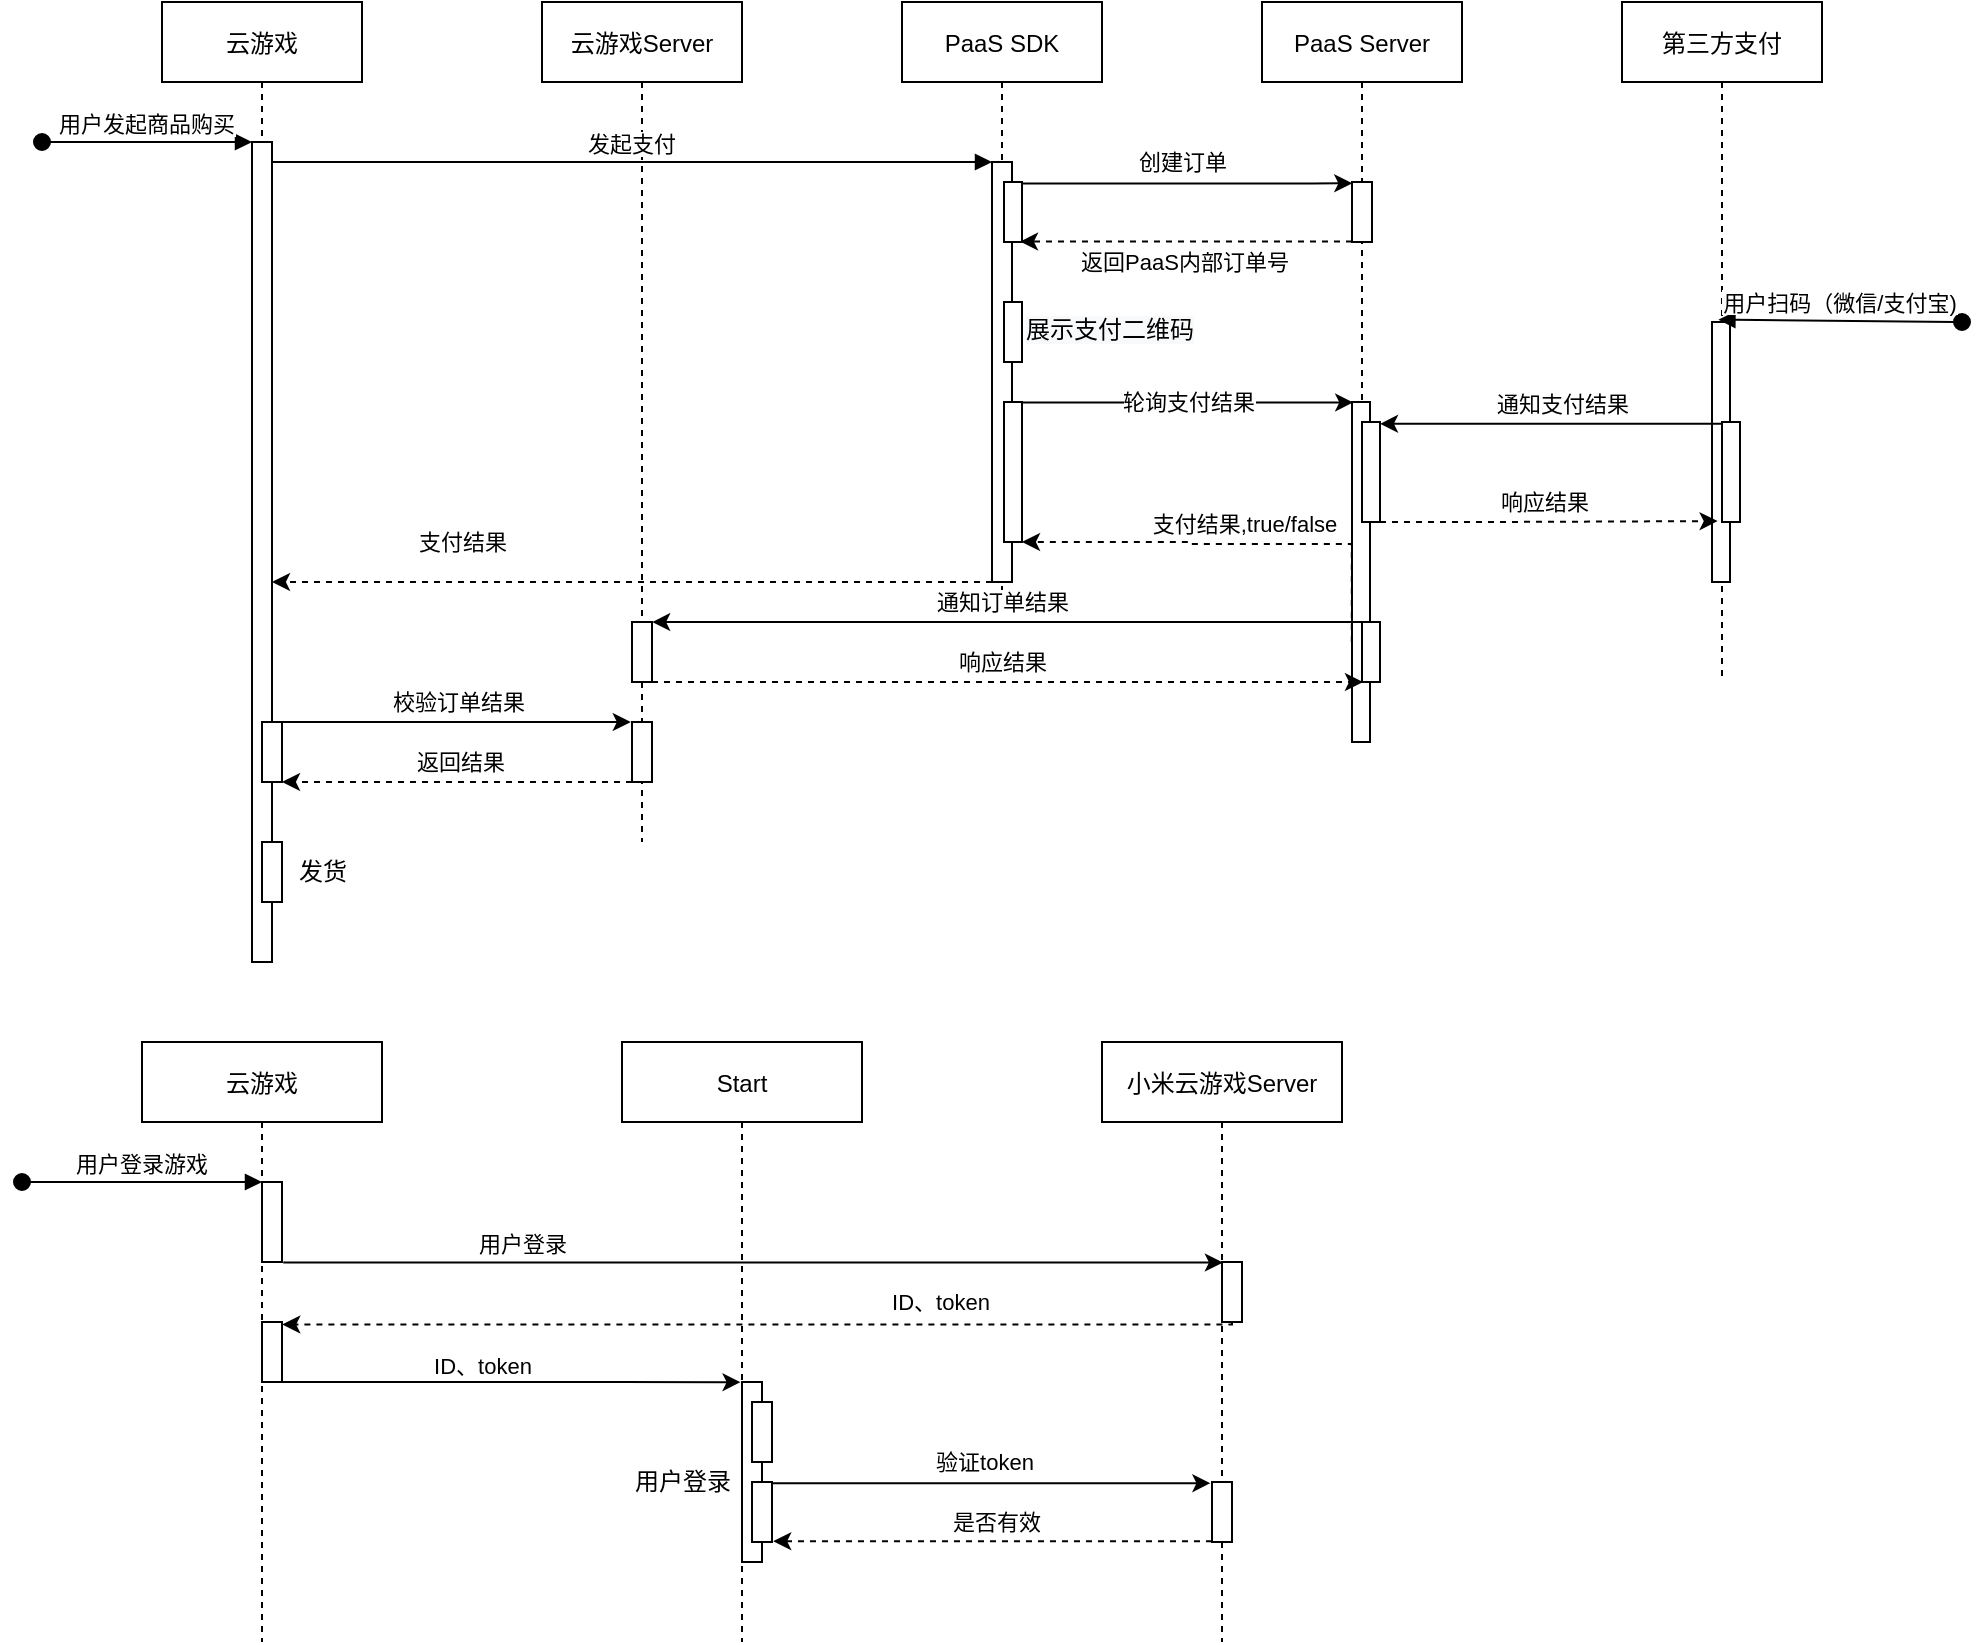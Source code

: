 <mxfile version="17.4.0" type="github">
  <diagram id="kgpKYQtTHZ0yAKxKKP6v" name="Page-1">
    <mxGraphModel dx="1799" dy="702" grid="1" gridSize="10" guides="1" tooltips="1" connect="1" arrows="1" fold="1" page="1" pageScale="1" pageWidth="850" pageHeight="1100" math="0" shadow="0">
      <root>
        <mxCell id="0" />
        <mxCell id="1" parent="0" />
        <mxCell id="3nuBFxr9cyL0pnOWT2aG-1" value="云游戏" style="shape=umlLifeline;perimeter=lifelinePerimeter;container=1;collapsible=0;recursiveResize=0;rounded=0;shadow=0;strokeWidth=1;" parent="1" vertex="1">
          <mxGeometry x="-100" y="40" width="100" height="480" as="geometry" />
        </mxCell>
        <mxCell id="3nuBFxr9cyL0pnOWT2aG-2" value="" style="points=[];perimeter=orthogonalPerimeter;rounded=0;shadow=0;strokeWidth=1;" parent="3nuBFxr9cyL0pnOWT2aG-1" vertex="1">
          <mxGeometry x="45" y="70" width="10" height="410" as="geometry" />
        </mxCell>
        <mxCell id="3nuBFxr9cyL0pnOWT2aG-3" value="用户发起商品购买" style="verticalAlign=bottom;startArrow=oval;endArrow=block;startSize=8;shadow=0;strokeWidth=1;" parent="3nuBFxr9cyL0pnOWT2aG-1" target="3nuBFxr9cyL0pnOWT2aG-2" edge="1">
          <mxGeometry relative="1" as="geometry">
            <mxPoint x="-60" y="70" as="sourcePoint" />
          </mxGeometry>
        </mxCell>
        <mxCell id="BVIRtQcblCjaV8nDNNIN-35" value="" style="points=[];perimeter=orthogonalPerimeter;rounded=0;shadow=0;strokeWidth=1;" parent="3nuBFxr9cyL0pnOWT2aG-1" vertex="1">
          <mxGeometry x="50" y="360" width="10" height="30" as="geometry" />
        </mxCell>
        <mxCell id="BVIRtQcblCjaV8nDNNIN-39" value="" style="points=[];perimeter=orthogonalPerimeter;rounded=0;shadow=0;strokeWidth=1;" parent="3nuBFxr9cyL0pnOWT2aG-1" vertex="1">
          <mxGeometry x="50" y="420" width="10" height="30" as="geometry" />
        </mxCell>
        <mxCell id="BVIRtQcblCjaV8nDNNIN-40" value="发货" style="text;html=1;align=center;verticalAlign=middle;resizable=0;points=[];autosize=1;strokeColor=none;fillColor=none;" parent="3nuBFxr9cyL0pnOWT2aG-1" vertex="1">
          <mxGeometry x="60" y="425" width="40" height="20" as="geometry" />
        </mxCell>
        <mxCell id="3nuBFxr9cyL0pnOWT2aG-5" value="PaaS SDK" style="shape=umlLifeline;perimeter=lifelinePerimeter;container=1;collapsible=0;recursiveResize=0;rounded=0;shadow=0;strokeWidth=1;" parent="1" vertex="1">
          <mxGeometry x="270" y="40" width="100" height="300" as="geometry" />
        </mxCell>
        <mxCell id="3nuBFxr9cyL0pnOWT2aG-6" value="" style="points=[];perimeter=orthogonalPerimeter;rounded=0;shadow=0;strokeWidth=1;" parent="3nuBFxr9cyL0pnOWT2aG-5" vertex="1">
          <mxGeometry x="45" y="80" width="10" height="210" as="geometry" />
        </mxCell>
        <mxCell id="BVIRtQcblCjaV8nDNNIN-3" value="" style="points=[];perimeter=orthogonalPerimeter;rounded=0;shadow=0;strokeWidth=1;" parent="3nuBFxr9cyL0pnOWT2aG-5" vertex="1">
          <mxGeometry x="51" y="90" width="9" height="30" as="geometry" />
        </mxCell>
        <mxCell id="BVIRtQcblCjaV8nDNNIN-6" value="" style="points=[];perimeter=orthogonalPerimeter;rounded=0;shadow=0;strokeWidth=1;" parent="3nuBFxr9cyL0pnOWT2aG-5" vertex="1">
          <mxGeometry x="51" y="150" width="9" height="30" as="geometry" />
        </mxCell>
        <mxCell id="BVIRtQcblCjaV8nDNNIN-9" value="&lt;meta charset=&quot;utf-8&quot;&gt;&lt;span style=&quot;color: rgb(0, 0, 0); font-family: helvetica; font-size: 12px; font-style: normal; font-weight: 400; letter-spacing: normal; text-align: center; text-indent: 0px; text-transform: none; word-spacing: 0px; background-color: rgb(248, 249, 250); display: inline; float: none;&quot;&gt;展示支付二维码&lt;/span&gt;" style="text;whiteSpace=wrap;html=1;" parent="3nuBFxr9cyL0pnOWT2aG-5" vertex="1">
          <mxGeometry x="60" y="150" width="110" height="30" as="geometry" />
        </mxCell>
        <mxCell id="BVIRtQcblCjaV8nDNNIN-15" value="" style="points=[];perimeter=orthogonalPerimeter;rounded=0;shadow=0;strokeWidth=1;" parent="3nuBFxr9cyL0pnOWT2aG-5" vertex="1">
          <mxGeometry x="51" y="200" width="9" height="70" as="geometry" />
        </mxCell>
        <mxCell id="BVIRtQcblCjaV8nDNNIN-1" value="PaaS Server" style="shape=umlLifeline;perimeter=lifelinePerimeter;container=1;collapsible=0;recursiveResize=0;rounded=0;shadow=0;strokeWidth=1;" parent="1" vertex="1">
          <mxGeometry x="450" y="40" width="100" height="370" as="geometry" />
        </mxCell>
        <mxCell id="BVIRtQcblCjaV8nDNNIN-2" value="" style="points=[];perimeter=orthogonalPerimeter;rounded=0;shadow=0;strokeWidth=1;" parent="BVIRtQcblCjaV8nDNNIN-1" vertex="1">
          <mxGeometry x="45" y="90" width="10" height="30" as="geometry" />
        </mxCell>
        <mxCell id="BVIRtQcblCjaV8nDNNIN-14" value="" style="points=[];perimeter=orthogonalPerimeter;rounded=0;shadow=0;strokeWidth=1;" parent="BVIRtQcblCjaV8nDNNIN-1" vertex="1">
          <mxGeometry x="45" y="200" width="9" height="170" as="geometry" />
        </mxCell>
        <mxCell id="BVIRtQcblCjaV8nDNNIN-23" value="" style="points=[];perimeter=orthogonalPerimeter;rounded=0;shadow=0;strokeWidth=1;" parent="BVIRtQcblCjaV8nDNNIN-1" vertex="1">
          <mxGeometry x="50" y="210" width="9" height="50" as="geometry" />
        </mxCell>
        <mxCell id="BVIRtQcblCjaV8nDNNIN-29" value="" style="points=[];perimeter=orthogonalPerimeter;rounded=0;shadow=0;strokeWidth=1;" parent="BVIRtQcblCjaV8nDNNIN-1" vertex="1">
          <mxGeometry x="50" y="310" width="9" height="30" as="geometry" />
        </mxCell>
        <mxCell id="BVIRtQcblCjaV8nDNNIN-4" value="创建订单" style="edgeStyle=orthogonalEdgeStyle;rounded=0;orthogonalLoop=1;jettySize=auto;html=1;entryX=0.013;entryY=0.022;entryDx=0;entryDy=0;entryPerimeter=0;" parent="1" source="BVIRtQcblCjaV8nDNNIN-3" target="BVIRtQcblCjaV8nDNNIN-2" edge="1">
          <mxGeometry x="-0.035" y="11" relative="1" as="geometry">
            <mxPoint x="580" y="130" as="targetPoint" />
            <Array as="points">
              <mxPoint x="475" y="130" />
            </Array>
            <mxPoint as="offset" />
          </mxGeometry>
        </mxCell>
        <mxCell id="BVIRtQcblCjaV8nDNNIN-5" value="返回PaaS内部订单号" style="edgeStyle=orthogonalEdgeStyle;rounded=0;orthogonalLoop=1;jettySize=auto;html=1;entryX=0.891;entryY=0.993;entryDx=0;entryDy=0;entryPerimeter=0;dashed=1;" parent="1" source="BVIRtQcblCjaV8nDNNIN-2" target="BVIRtQcblCjaV8nDNNIN-3" edge="1">
          <mxGeometry x="0.018" y="10" relative="1" as="geometry">
            <mxPoint x="390" y="160" as="targetPoint" />
            <Array as="points">
              <mxPoint x="329" y="160" />
            </Array>
            <mxPoint as="offset" />
          </mxGeometry>
        </mxCell>
        <mxCell id="BVIRtQcblCjaV8nDNNIN-12" value="第三方支付" style="shape=umlLifeline;perimeter=lifelinePerimeter;container=1;collapsible=0;recursiveResize=0;rounded=0;shadow=0;strokeWidth=1;" parent="1" vertex="1">
          <mxGeometry x="630" y="40" width="100" height="340" as="geometry" />
        </mxCell>
        <mxCell id="BVIRtQcblCjaV8nDNNIN-10" value="" style="points=[];perimeter=orthogonalPerimeter;rounded=0;shadow=0;strokeWidth=1;" parent="BVIRtQcblCjaV8nDNNIN-12" vertex="1">
          <mxGeometry x="45" y="160" width="9" height="130" as="geometry" />
        </mxCell>
        <mxCell id="BVIRtQcblCjaV8nDNNIN-11" value="用户扫码（微信/支付宝)" style="verticalAlign=bottom;startArrow=oval;endArrow=block;startSize=8;shadow=0;strokeWidth=1;entryX=0.357;entryY=-0.009;entryDx=0;entryDy=0;entryPerimeter=0;" parent="BVIRtQcblCjaV8nDNNIN-12" target="BVIRtQcblCjaV8nDNNIN-10" edge="1">
          <mxGeometry relative="1" as="geometry">
            <mxPoint x="170" y="160" as="sourcePoint" />
            <mxPoint x="35" y="160" as="targetPoint" />
          </mxGeometry>
        </mxCell>
        <mxCell id="BVIRtQcblCjaV8nDNNIN-20" value="" style="points=[];perimeter=orthogonalPerimeter;rounded=0;shadow=0;strokeWidth=1;" parent="BVIRtQcblCjaV8nDNNIN-12" vertex="1">
          <mxGeometry x="50" y="210" width="9" height="50" as="geometry" />
        </mxCell>
        <mxCell id="BVIRtQcblCjaV8nDNNIN-16" value="轮询支付结果" style="edgeStyle=orthogonalEdgeStyle;rounded=0;orthogonalLoop=1;jettySize=auto;html=1;entryX=0.069;entryY=0.001;entryDx=0;entryDy=0;entryPerimeter=0;" parent="1" source="BVIRtQcblCjaV8nDNNIN-15" target="BVIRtQcblCjaV8nDNNIN-14" edge="1">
          <mxGeometry relative="1" as="geometry">
            <Array as="points">
              <mxPoint x="496" y="240" />
            </Array>
          </mxGeometry>
        </mxCell>
        <mxCell id="BVIRtQcblCjaV8nDNNIN-17" style="edgeStyle=orthogonalEdgeStyle;rounded=0;orthogonalLoop=1;jettySize=auto;html=1;entryX=1;entryY=1;entryDx=0;entryDy=0;entryPerimeter=0;dashed=1;exitX=-0.01;exitY=0.706;exitDx=0;exitDy=0;exitPerimeter=0;" parent="1" source="BVIRtQcblCjaV8nDNNIN-14" target="BVIRtQcblCjaV8nDNNIN-15" edge="1">
          <mxGeometry relative="1" as="geometry">
            <mxPoint x="470" y="310" as="sourcePoint" />
            <Array as="points">
              <mxPoint x="413" y="311" />
              <mxPoint x="330" y="310" />
            </Array>
          </mxGeometry>
        </mxCell>
        <mxCell id="BVIRtQcblCjaV8nDNNIN-18" value="支付结果,true/false" style="edgeLabel;html=1;align=center;verticalAlign=middle;resizable=0;points=[];" parent="BVIRtQcblCjaV8nDNNIN-17" vertex="1" connectable="0">
          <mxGeometry x="-0.042" relative="1" as="geometry">
            <mxPoint y="-10" as="offset" />
          </mxGeometry>
        </mxCell>
        <mxCell id="BVIRtQcblCjaV8nDNNIN-22" value="通知支付结果" style="edgeStyle=orthogonalEdgeStyle;rounded=0;orthogonalLoop=1;jettySize=auto;html=1;entryX=1;entryY=0.018;entryDx=0;entryDy=0;entryPerimeter=0;" parent="1" source="BVIRtQcblCjaV8nDNNIN-20" target="BVIRtQcblCjaV8nDNNIN-23" edge="1">
          <mxGeometry x="-0.06" y="-10" relative="1" as="geometry">
            <mxPoint x="620" y="250" as="targetPoint" />
            <Array as="points">
              <mxPoint x="569" y="250" />
            </Array>
            <mxPoint as="offset" />
          </mxGeometry>
        </mxCell>
        <mxCell id="BVIRtQcblCjaV8nDNNIN-24" value="响应结果" style="edgeStyle=orthogonalEdgeStyle;rounded=0;orthogonalLoop=1;jettySize=auto;html=1;entryX=-0.244;entryY=0.991;entryDx=0;entryDy=0;entryPerimeter=0;dashed=1;" parent="1" source="BVIRtQcblCjaV8nDNNIN-23" target="BVIRtQcblCjaV8nDNNIN-20" edge="1">
          <mxGeometry x="-0.03" y="10" relative="1" as="geometry">
            <Array as="points">
              <mxPoint x="565" y="300" />
              <mxPoint x="798" y="300" />
            </Array>
            <mxPoint as="offset" />
          </mxGeometry>
        </mxCell>
        <mxCell id="BVIRtQcblCjaV8nDNNIN-26" value="云游戏Server" style="shape=umlLifeline;perimeter=lifelinePerimeter;container=1;collapsible=0;recursiveResize=0;rounded=0;shadow=0;strokeWidth=1;" parent="1" vertex="1">
          <mxGeometry x="90" y="40" width="100" height="420" as="geometry" />
        </mxCell>
        <mxCell id="BVIRtQcblCjaV8nDNNIN-27" value="" style="points=[];perimeter=orthogonalPerimeter;rounded=0;shadow=0;strokeWidth=1;" parent="BVIRtQcblCjaV8nDNNIN-26" vertex="1">
          <mxGeometry x="45" y="310" width="10" height="30" as="geometry" />
        </mxCell>
        <mxCell id="BVIRtQcblCjaV8nDNNIN-33" value="" style="points=[];perimeter=orthogonalPerimeter;rounded=0;shadow=0;strokeWidth=1;" parent="BVIRtQcblCjaV8nDNNIN-26" vertex="1">
          <mxGeometry x="45" y="360" width="10" height="30" as="geometry" />
        </mxCell>
        <mxCell id="3nuBFxr9cyL0pnOWT2aG-8" value="发起支付" style="verticalAlign=bottom;endArrow=block;entryX=0;entryY=0;shadow=0;strokeWidth=1;" parent="1" source="3nuBFxr9cyL0pnOWT2aG-2" target="3nuBFxr9cyL0pnOWT2aG-6" edge="1">
          <mxGeometry relative="1" as="geometry">
            <mxPoint x="250" y="120" as="sourcePoint" />
          </mxGeometry>
        </mxCell>
        <mxCell id="BVIRtQcblCjaV8nDNNIN-25" value="支付结果" style="edgeStyle=orthogonalEdgeStyle;rounded=0;orthogonalLoop=1;jettySize=auto;html=1;dashed=1;" parent="1" source="3nuBFxr9cyL0pnOWT2aG-6" target="3nuBFxr9cyL0pnOWT2aG-2" edge="1">
          <mxGeometry x="0.472" y="-20" relative="1" as="geometry">
            <mxPoint x="160" y="320" as="targetPoint" />
            <Array as="points">
              <mxPoint x="270" y="330" />
              <mxPoint x="270" y="330" />
            </Array>
            <mxPoint as="offset" />
          </mxGeometry>
        </mxCell>
        <mxCell id="BVIRtQcblCjaV8nDNNIN-30" value="通知订单结果" style="edgeStyle=orthogonalEdgeStyle;rounded=0;orthogonalLoop=1;jettySize=auto;html=1;entryX=1.008;entryY=0.001;entryDx=0;entryDy=0;entryPerimeter=0;" parent="1" source="BVIRtQcblCjaV8nDNNIN-29" target="BVIRtQcblCjaV8nDNNIN-27" edge="1">
          <mxGeometry x="0.014" y="-10" relative="1" as="geometry">
            <Array as="points">
              <mxPoint x="410" y="350" />
              <mxPoint x="410" y="350" />
            </Array>
            <mxPoint as="offset" />
          </mxGeometry>
        </mxCell>
        <mxCell id="BVIRtQcblCjaV8nDNNIN-31" value="响应结果" style="edgeStyle=orthogonalEdgeStyle;rounded=0;orthogonalLoop=1;jettySize=auto;html=1;entryX=0.054;entryY=1.001;entryDx=0;entryDy=0;entryPerimeter=0;dashed=1;" parent="1" source="BVIRtQcblCjaV8nDNNIN-27" target="BVIRtQcblCjaV8nDNNIN-29" edge="1">
          <mxGeometry x="-0.015" y="10" relative="1" as="geometry">
            <Array as="points">
              <mxPoint x="190" y="380" />
              <mxPoint x="190" y="380" />
            </Array>
            <mxPoint as="offset" />
          </mxGeometry>
        </mxCell>
        <mxCell id="BVIRtQcblCjaV8nDNNIN-34" style="edgeStyle=orthogonalEdgeStyle;rounded=0;orthogonalLoop=1;jettySize=auto;html=1;entryX=-0.06;entryY=0.033;entryDx=0;entryDy=0;entryPerimeter=0;" parent="1" target="BVIRtQcblCjaV8nDNNIN-33" edge="1">
          <mxGeometry relative="1" as="geometry">
            <mxPoint x="-40" y="400" as="sourcePoint" />
            <Array as="points">
              <mxPoint x="134" y="400" />
            </Array>
          </mxGeometry>
        </mxCell>
        <mxCell id="BVIRtQcblCjaV8nDNNIN-37" value="校验订单结果" style="edgeLabel;html=1;align=center;verticalAlign=middle;resizable=0;points=[];" parent="BVIRtQcblCjaV8nDNNIN-34" vertex="1" connectable="0">
          <mxGeometry x="0.005" y="1" relative="1" as="geometry">
            <mxPoint y="-9" as="offset" />
          </mxGeometry>
        </mxCell>
        <mxCell id="BVIRtQcblCjaV8nDNNIN-36" style="edgeStyle=orthogonalEdgeStyle;rounded=0;orthogonalLoop=1;jettySize=auto;html=1;entryX=1;entryY=1;entryDx=0;entryDy=0;entryPerimeter=0;dashed=1;" parent="1" source="BVIRtQcblCjaV8nDNNIN-33" target="BVIRtQcblCjaV8nDNNIN-35" edge="1">
          <mxGeometry relative="1" as="geometry">
            <Array as="points">
              <mxPoint x="90" y="430" />
              <mxPoint x="90" y="430" />
            </Array>
          </mxGeometry>
        </mxCell>
        <mxCell id="BVIRtQcblCjaV8nDNNIN-38" value="返回结果" style="edgeLabel;html=1;align=center;verticalAlign=middle;resizable=0;points=[];" parent="BVIRtQcblCjaV8nDNNIN-36" vertex="1" connectable="0">
          <mxGeometry x="-0.01" y="-1" relative="1" as="geometry">
            <mxPoint y="-9" as="offset" />
          </mxGeometry>
        </mxCell>
        <mxCell id="P__QsPS7ya9Hl_gslWMf-1" value="云游戏" style="shape=umlLifeline;perimeter=lifelinePerimeter;container=1;collapsible=0;recursiveResize=0;rounded=0;shadow=0;strokeWidth=1;" vertex="1" parent="1">
          <mxGeometry x="-110" y="560" width="120" height="300" as="geometry" />
        </mxCell>
        <mxCell id="P__QsPS7ya9Hl_gslWMf-10" value="" style="points=[];perimeter=orthogonalPerimeter;rounded=0;shadow=0;strokeWidth=1;" vertex="1" parent="P__QsPS7ya9Hl_gslWMf-1">
          <mxGeometry x="60" y="70" width="10" height="40" as="geometry" />
        </mxCell>
        <mxCell id="P__QsPS7ya9Hl_gslWMf-15" value="" style="points=[];perimeter=orthogonalPerimeter;rounded=0;shadow=0;strokeWidth=1;" vertex="1" parent="P__QsPS7ya9Hl_gslWMf-1">
          <mxGeometry x="60" y="140" width="10" height="30" as="geometry" />
        </mxCell>
        <mxCell id="P__QsPS7ya9Hl_gslWMf-7" value="Start" style="shape=umlLifeline;perimeter=lifelinePerimeter;container=1;collapsible=0;recursiveResize=0;rounded=0;shadow=0;strokeWidth=1;" vertex="1" parent="1">
          <mxGeometry x="130" y="560" width="120" height="300" as="geometry" />
        </mxCell>
        <mxCell id="P__QsPS7ya9Hl_gslWMf-18" value="" style="points=[];perimeter=orthogonalPerimeter;rounded=0;shadow=0;strokeWidth=1;" vertex="1" parent="P__QsPS7ya9Hl_gslWMf-7">
          <mxGeometry x="60" y="170" width="10" height="90" as="geometry" />
        </mxCell>
        <mxCell id="P__QsPS7ya9Hl_gslWMf-21" value="" style="points=[];perimeter=orthogonalPerimeter;rounded=0;shadow=0;strokeWidth=1;" vertex="1" parent="P__QsPS7ya9Hl_gslWMf-7">
          <mxGeometry x="65" y="180" width="10" height="30" as="geometry" />
        </mxCell>
        <mxCell id="P__QsPS7ya9Hl_gslWMf-23" value="" style="points=[];perimeter=orthogonalPerimeter;rounded=0;shadow=0;strokeWidth=1;" vertex="1" parent="P__QsPS7ya9Hl_gslWMf-7">
          <mxGeometry x="65" y="220" width="10" height="30" as="geometry" />
        </mxCell>
        <mxCell id="P__QsPS7ya9Hl_gslWMf-28" value="用户登录" style="text;html=1;align=center;verticalAlign=middle;resizable=0;points=[];autosize=1;strokeColor=none;fillColor=none;" vertex="1" parent="P__QsPS7ya9Hl_gslWMf-7">
          <mxGeometry y="210" width="60" height="20" as="geometry" />
        </mxCell>
        <mxCell id="P__QsPS7ya9Hl_gslWMf-8" value="小米云游戏Server" style="shape=umlLifeline;perimeter=lifelinePerimeter;container=1;collapsible=0;recursiveResize=0;rounded=0;shadow=0;strokeWidth=1;" vertex="1" parent="1">
          <mxGeometry x="370" y="560" width="120" height="300" as="geometry" />
        </mxCell>
        <mxCell id="P__QsPS7ya9Hl_gslWMf-13" value="" style="points=[];perimeter=orthogonalPerimeter;rounded=0;shadow=0;strokeWidth=1;" vertex="1" parent="P__QsPS7ya9Hl_gslWMf-8">
          <mxGeometry x="60" y="110" width="10" height="30" as="geometry" />
        </mxCell>
        <mxCell id="P__QsPS7ya9Hl_gslWMf-22" value="" style="points=[];perimeter=orthogonalPerimeter;rounded=0;shadow=0;strokeWidth=1;" vertex="1" parent="P__QsPS7ya9Hl_gslWMf-8">
          <mxGeometry x="55" y="220" width="10" height="30" as="geometry" />
        </mxCell>
        <mxCell id="P__QsPS7ya9Hl_gslWMf-9" value="用户登录游戏" style="verticalAlign=bottom;startArrow=oval;endArrow=block;startSize=8;shadow=0;strokeWidth=1;" edge="1" parent="1">
          <mxGeometry relative="1" as="geometry">
            <mxPoint x="-170" y="630" as="sourcePoint" />
            <mxPoint x="-50" y="630" as="targetPoint" />
          </mxGeometry>
        </mxCell>
        <mxCell id="P__QsPS7ya9Hl_gslWMf-12" style="edgeStyle=orthogonalEdgeStyle;rounded=0;orthogonalLoop=1;jettySize=auto;html=1;entryX=0.045;entryY=0.009;entryDx=0;entryDy=0;entryPerimeter=0;exitX=1.063;exitY=1.007;exitDx=0;exitDy=0;exitPerimeter=0;" edge="1" parent="1" source="P__QsPS7ya9Hl_gslWMf-10" target="P__QsPS7ya9Hl_gslWMf-13">
          <mxGeometry relative="1" as="geometry">
            <Array as="points">
              <mxPoint x="80" y="670" />
              <mxPoint x="80" y="670" />
            </Array>
          </mxGeometry>
        </mxCell>
        <mxCell id="P__QsPS7ya9Hl_gslWMf-14" value="用户登录" style="edgeLabel;html=1;align=center;verticalAlign=middle;resizable=0;points=[];" vertex="1" connectable="0" parent="P__QsPS7ya9Hl_gslWMf-12">
          <mxGeometry x="-0.035" relative="1" as="geometry">
            <mxPoint x="-107" y="-10" as="offset" />
          </mxGeometry>
        </mxCell>
        <mxCell id="P__QsPS7ya9Hl_gslWMf-16" style="edgeStyle=orthogonalEdgeStyle;rounded=0;orthogonalLoop=1;jettySize=auto;html=1;entryX=1.013;entryY=0.041;entryDx=0;entryDy=0;entryPerimeter=0;dashed=1;" edge="1" parent="1" source="P__QsPS7ya9Hl_gslWMf-13" target="P__QsPS7ya9Hl_gslWMf-15">
          <mxGeometry relative="1" as="geometry">
            <Array as="points">
              <mxPoint x="435" y="701" />
            </Array>
          </mxGeometry>
        </mxCell>
        <mxCell id="P__QsPS7ya9Hl_gslWMf-17" value="ID、token" style="edgeLabel;html=1;align=center;verticalAlign=middle;resizable=0;points=[];" vertex="1" connectable="0" parent="P__QsPS7ya9Hl_gslWMf-16">
          <mxGeometry x="-0.295" relative="1" as="geometry">
            <mxPoint x="21" y="-11" as="offset" />
          </mxGeometry>
        </mxCell>
        <mxCell id="P__QsPS7ya9Hl_gslWMf-19" style="edgeStyle=orthogonalEdgeStyle;rounded=0;orthogonalLoop=1;jettySize=auto;html=1;entryX=-0.073;entryY=0.001;entryDx=0;entryDy=0;entryPerimeter=0;" edge="1" parent="1" source="P__QsPS7ya9Hl_gslWMf-15" target="P__QsPS7ya9Hl_gslWMf-18">
          <mxGeometry relative="1" as="geometry">
            <Array as="points">
              <mxPoint x="130" y="730" />
              <mxPoint x="130" y="730" />
            </Array>
          </mxGeometry>
        </mxCell>
        <mxCell id="P__QsPS7ya9Hl_gslWMf-20" value="ID、token" style="edgeLabel;html=1;align=center;verticalAlign=middle;resizable=0;points=[];" vertex="1" connectable="0" parent="1">
          <mxGeometry x="60.0" y="720.001" as="geometry">
            <mxPoint y="2" as="offset" />
          </mxGeometry>
        </mxCell>
        <mxCell id="P__QsPS7ya9Hl_gslWMf-24" style="edgeStyle=orthogonalEdgeStyle;rounded=0;orthogonalLoop=1;jettySize=auto;html=1;entryX=-0.079;entryY=0.02;entryDx=0;entryDy=0;entryPerimeter=0;" edge="1" parent="1" source="P__QsPS7ya9Hl_gslWMf-23" target="P__QsPS7ya9Hl_gslWMf-22">
          <mxGeometry relative="1" as="geometry">
            <Array as="points">
              <mxPoint x="424" y="780" />
            </Array>
          </mxGeometry>
        </mxCell>
        <mxCell id="P__QsPS7ya9Hl_gslWMf-25" value="验证token" style="edgeLabel;html=1;align=center;verticalAlign=middle;resizable=0;points=[];" vertex="1" connectable="0" parent="P__QsPS7ya9Hl_gslWMf-24">
          <mxGeometry x="-0.035" y="1" relative="1" as="geometry">
            <mxPoint y="-10" as="offset" />
          </mxGeometry>
        </mxCell>
        <mxCell id="P__QsPS7ya9Hl_gslWMf-26" style="edgeStyle=orthogonalEdgeStyle;rounded=0;orthogonalLoop=1;jettySize=auto;html=1;entryX=1.059;entryY=0.985;entryDx=0;entryDy=0;entryPerimeter=0;dashed=1;" edge="1" parent="1" source="P__QsPS7ya9Hl_gslWMf-22" target="P__QsPS7ya9Hl_gslWMf-23">
          <mxGeometry relative="1" as="geometry">
            <Array as="points">
              <mxPoint x="206" y="810" />
            </Array>
          </mxGeometry>
        </mxCell>
        <mxCell id="P__QsPS7ya9Hl_gslWMf-27" value="是否有效" style="edgeLabel;html=1;align=center;verticalAlign=middle;resizable=0;points=[];" vertex="1" connectable="0" parent="P__QsPS7ya9Hl_gslWMf-26">
          <mxGeometry x="-0.009" relative="1" as="geometry">
            <mxPoint y="-10" as="offset" />
          </mxGeometry>
        </mxCell>
      </root>
    </mxGraphModel>
  </diagram>
</mxfile>
